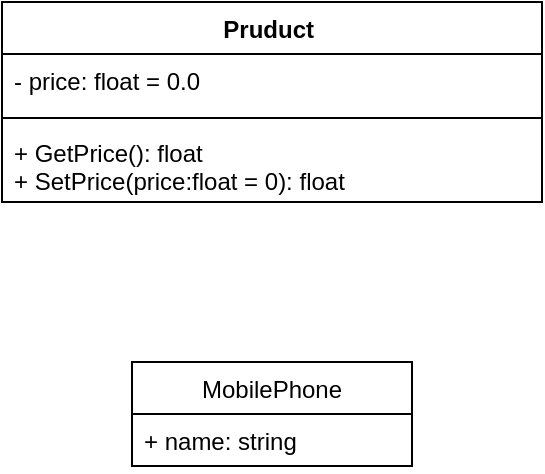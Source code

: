 <mxfile version="15.0.6" type="github">
  <diagram id="C5RBs43oDa-KdzZeNtuy" name="Page-1">
    <mxGraphModel dx="1422" dy="794" grid="1" gridSize="10" guides="1" tooltips="1" connect="1" arrows="1" fold="1" page="1" pageScale="1" pageWidth="827" pageHeight="1169" math="0" shadow="0">
      <root>
        <mxCell id="WIyWlLk6GJQsqaUBKTNV-0" />
        <mxCell id="WIyWlLk6GJQsqaUBKTNV-1" parent="WIyWlLk6GJQsqaUBKTNV-0" />
        <mxCell id="x9rUvAMbq14WsiKmxg5Z-0" value="Pruduct " style="swimlane;fontStyle=1;align=center;verticalAlign=top;childLayout=stackLayout;horizontal=1;startSize=26;horizontalStack=0;resizeParent=1;resizeParentMax=0;resizeLast=0;collapsible=1;marginBottom=0;whiteSpace=wrap;fontSize=12;arcSize=16;shadow=0;rounded=0;sketch=0;glass=0;swimlaneLine=1;strokeWidth=1;" vertex="1" parent="WIyWlLk6GJQsqaUBKTNV-1">
          <mxGeometry x="279" y="80" width="270" height="100" as="geometry">
            <mxRectangle x="210" y="100" width="350" height="70" as="alternateBounds" />
          </mxGeometry>
        </mxCell>
        <mxCell id="x9rUvAMbq14WsiKmxg5Z-1" value="- price: float = 0.0" style="text;strokeColor=none;fillColor=none;align=left;verticalAlign=top;spacingLeft=4;spacingRight=4;overflow=hidden;rotatable=0;points=[[0,0.5],[1,0.5]];portConstraint=eastwest;" vertex="1" parent="x9rUvAMbq14WsiKmxg5Z-0">
          <mxGeometry y="26" width="270" height="28" as="geometry" />
        </mxCell>
        <mxCell id="x9rUvAMbq14WsiKmxg5Z-2" value="" style="line;strokeWidth=1;fillColor=none;align=left;verticalAlign=middle;spacingTop=-1;spacingLeft=3;spacingRight=3;rotatable=0;labelPosition=right;points=[];portConstraint=eastwest;" vertex="1" parent="x9rUvAMbq14WsiKmxg5Z-0">
          <mxGeometry y="54" width="270" height="8" as="geometry" />
        </mxCell>
        <mxCell id="x9rUvAMbq14WsiKmxg5Z-3" value="+ GetPrice(): float&#xa;+ SetPrice(price:float = 0): float" style="text;strokeColor=none;fillColor=none;align=left;verticalAlign=top;spacingLeft=4;spacingRight=4;overflow=hidden;rotatable=0;points=[[0,0.5],[1,0.5]];portConstraint=eastwest;" vertex="1" parent="x9rUvAMbq14WsiKmxg5Z-0">
          <mxGeometry y="62" width="270" height="38" as="geometry" />
        </mxCell>
        <mxCell id="x9rUvAMbq14WsiKmxg5Z-6" value="MobilePhone" style="swimlane;fontStyle=0;childLayout=stackLayout;horizontal=1;startSize=26;fillColor=none;horizontalStack=0;resizeParent=1;resizeParentMax=0;resizeLast=0;collapsible=1;marginBottom=0;rounded=0;shadow=0;glass=0;sketch=0;fontSize=12;strokeWidth=1;verticalAlign=top;html=0;" vertex="1" parent="WIyWlLk6GJQsqaUBKTNV-1">
          <mxGeometry x="344" y="260" width="140" height="52" as="geometry" />
        </mxCell>
        <mxCell id="x9rUvAMbq14WsiKmxg5Z-7" value="+ name: string" style="text;strokeColor=none;fillColor=none;align=left;verticalAlign=top;spacingLeft=4;spacingRight=4;overflow=hidden;rotatable=0;points=[[0,0.5],[1,0.5]];portConstraint=eastwest;" vertex="1" parent="x9rUvAMbq14WsiKmxg5Z-6">
          <mxGeometry y="26" width="140" height="26" as="geometry" />
        </mxCell>
      </root>
    </mxGraphModel>
  </diagram>
</mxfile>
